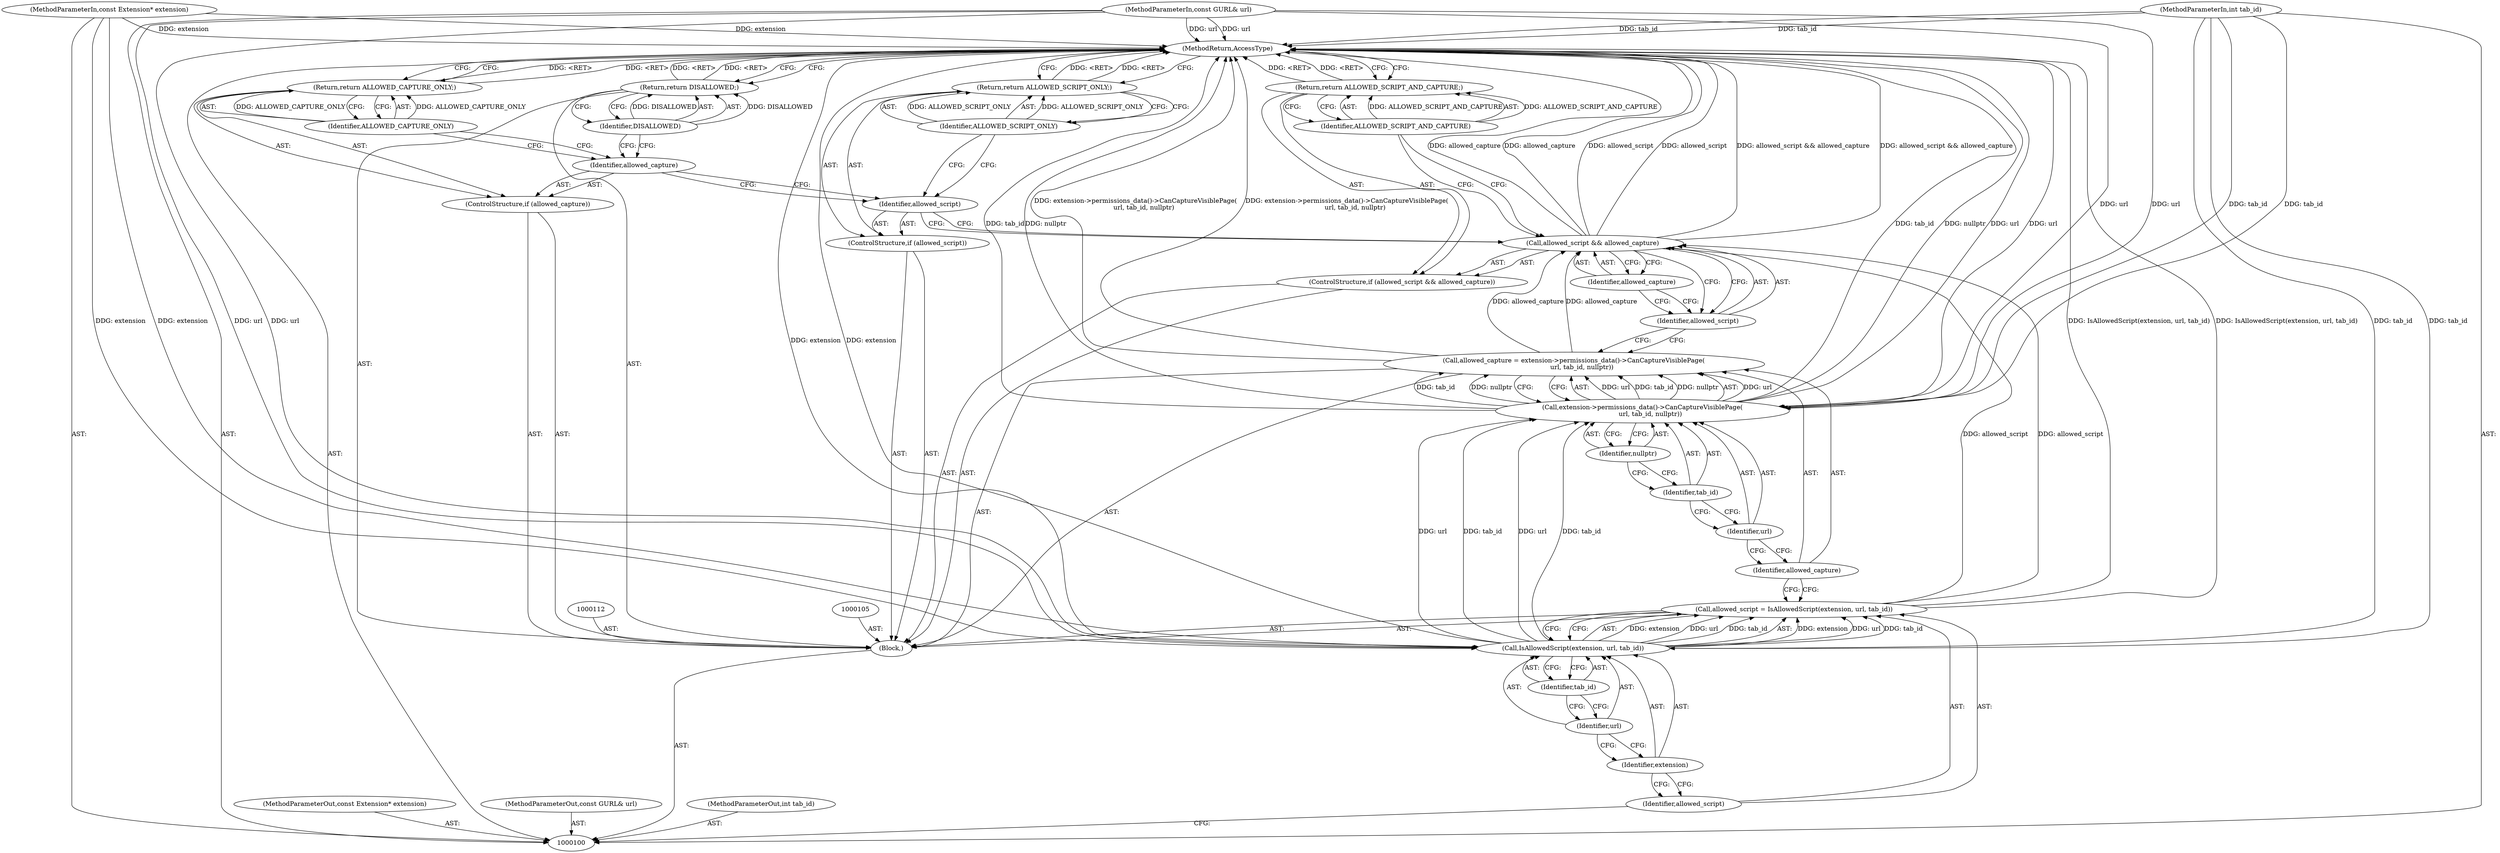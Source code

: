 digraph "1_Chrome_0660e08731fd42076d7242068e9eaed1482b14d5_4" {
"1000135" [label="(MethodReturn,AccessType)"];
"1000101" [label="(MethodParameterIn,const Extension* extension)"];
"1000166" [label="(MethodParameterOut,const Extension* extension)"];
"1000125" [label="(ControlStructure,if (allowed_script))"];
"1000126" [label="(Identifier,allowed_script)"];
"1000128" [label="(Identifier,ALLOWED_SCRIPT_ONLY)"];
"1000127" [label="(Return,return ALLOWED_SCRIPT_ONLY;)"];
"1000129" [label="(ControlStructure,if (allowed_capture))"];
"1000130" [label="(Identifier,allowed_capture)"];
"1000132" [label="(Identifier,ALLOWED_CAPTURE_ONLY)"];
"1000131" [label="(Return,return ALLOWED_CAPTURE_ONLY;)"];
"1000134" [label="(Identifier,DISALLOWED)"];
"1000133" [label="(Return,return DISALLOWED;)"];
"1000102" [label="(MethodParameterIn,const GURL& url)"];
"1000167" [label="(MethodParameterOut,const GURL& url)"];
"1000103" [label="(MethodParameterIn,int tab_id)"];
"1000168" [label="(MethodParameterOut,int tab_id)"];
"1000104" [label="(Block,)"];
"1000106" [label="(Call,allowed_script = IsAllowedScript(extension, url, tab_id))"];
"1000107" [label="(Identifier,allowed_script)"];
"1000108" [label="(Call,IsAllowedScript(extension, url, tab_id))"];
"1000109" [label="(Identifier,extension)"];
"1000110" [label="(Identifier,url)"];
"1000111" [label="(Identifier,tab_id)"];
"1000113" [label="(Call,allowed_capture = extension->permissions_data()->CanCaptureVisiblePage(\n        url, tab_id, nullptr))"];
"1000114" [label="(Identifier,allowed_capture)"];
"1000115" [label="(Call,extension->permissions_data()->CanCaptureVisiblePage(\n        url, tab_id, nullptr))"];
"1000117" [label="(Identifier,tab_id)"];
"1000118" [label="(Identifier,nullptr)"];
"1000116" [label="(Identifier,url)"];
"1000122" [label="(Identifier,allowed_capture)"];
"1000119" [label="(ControlStructure,if (allowed_script && allowed_capture))"];
"1000120" [label="(Call,allowed_script && allowed_capture)"];
"1000121" [label="(Identifier,allowed_script)"];
"1000124" [label="(Identifier,ALLOWED_SCRIPT_AND_CAPTURE)"];
"1000123" [label="(Return,return ALLOWED_SCRIPT_AND_CAPTURE;)"];
"1000135" -> "1000100"  [label="AST: "];
"1000135" -> "1000123"  [label="CFG: "];
"1000135" -> "1000127"  [label="CFG: "];
"1000135" -> "1000131"  [label="CFG: "];
"1000135" -> "1000133"  [label="CFG: "];
"1000115" -> "1000135"  [label="DDG: tab_id"];
"1000115" -> "1000135"  [label="DDG: nullptr"];
"1000115" -> "1000135"  [label="DDG: url"];
"1000106" -> "1000135"  [label="DDG: IsAllowedScript(extension, url, tab_id)"];
"1000103" -> "1000135"  [label="DDG: tab_id"];
"1000102" -> "1000135"  [label="DDG: url"];
"1000120" -> "1000135"  [label="DDG: allowed_capture"];
"1000120" -> "1000135"  [label="DDG: allowed_script"];
"1000120" -> "1000135"  [label="DDG: allowed_script && allowed_capture"];
"1000113" -> "1000135"  [label="DDG: extension->permissions_data()->CanCaptureVisiblePage(\n        url, tab_id, nullptr)"];
"1000101" -> "1000135"  [label="DDG: extension"];
"1000108" -> "1000135"  [label="DDG: extension"];
"1000127" -> "1000135"  [label="DDG: <RET>"];
"1000133" -> "1000135"  [label="DDG: <RET>"];
"1000131" -> "1000135"  [label="DDG: <RET>"];
"1000123" -> "1000135"  [label="DDG: <RET>"];
"1000101" -> "1000100"  [label="AST: "];
"1000101" -> "1000135"  [label="DDG: extension"];
"1000101" -> "1000108"  [label="DDG: extension"];
"1000166" -> "1000100"  [label="AST: "];
"1000125" -> "1000104"  [label="AST: "];
"1000126" -> "1000125"  [label="AST: "];
"1000127" -> "1000125"  [label="AST: "];
"1000126" -> "1000125"  [label="AST: "];
"1000126" -> "1000120"  [label="CFG: "];
"1000128" -> "1000126"  [label="CFG: "];
"1000130" -> "1000126"  [label="CFG: "];
"1000128" -> "1000127"  [label="AST: "];
"1000128" -> "1000126"  [label="CFG: "];
"1000127" -> "1000128"  [label="CFG: "];
"1000128" -> "1000127"  [label="DDG: ALLOWED_SCRIPT_ONLY"];
"1000127" -> "1000125"  [label="AST: "];
"1000127" -> "1000128"  [label="CFG: "];
"1000128" -> "1000127"  [label="AST: "];
"1000135" -> "1000127"  [label="CFG: "];
"1000127" -> "1000135"  [label="DDG: <RET>"];
"1000128" -> "1000127"  [label="DDG: ALLOWED_SCRIPT_ONLY"];
"1000129" -> "1000104"  [label="AST: "];
"1000130" -> "1000129"  [label="AST: "];
"1000131" -> "1000129"  [label="AST: "];
"1000130" -> "1000129"  [label="AST: "];
"1000130" -> "1000126"  [label="CFG: "];
"1000132" -> "1000130"  [label="CFG: "];
"1000134" -> "1000130"  [label="CFG: "];
"1000132" -> "1000131"  [label="AST: "];
"1000132" -> "1000130"  [label="CFG: "];
"1000131" -> "1000132"  [label="CFG: "];
"1000132" -> "1000131"  [label="DDG: ALLOWED_CAPTURE_ONLY"];
"1000131" -> "1000129"  [label="AST: "];
"1000131" -> "1000132"  [label="CFG: "];
"1000132" -> "1000131"  [label="AST: "];
"1000135" -> "1000131"  [label="CFG: "];
"1000131" -> "1000135"  [label="DDG: <RET>"];
"1000132" -> "1000131"  [label="DDG: ALLOWED_CAPTURE_ONLY"];
"1000134" -> "1000133"  [label="AST: "];
"1000134" -> "1000130"  [label="CFG: "];
"1000133" -> "1000134"  [label="CFG: "];
"1000134" -> "1000133"  [label="DDG: DISALLOWED"];
"1000133" -> "1000104"  [label="AST: "];
"1000133" -> "1000134"  [label="CFG: "];
"1000134" -> "1000133"  [label="AST: "];
"1000135" -> "1000133"  [label="CFG: "];
"1000133" -> "1000135"  [label="DDG: <RET>"];
"1000134" -> "1000133"  [label="DDG: DISALLOWED"];
"1000102" -> "1000100"  [label="AST: "];
"1000102" -> "1000135"  [label="DDG: url"];
"1000102" -> "1000108"  [label="DDG: url"];
"1000102" -> "1000115"  [label="DDG: url"];
"1000167" -> "1000100"  [label="AST: "];
"1000103" -> "1000100"  [label="AST: "];
"1000103" -> "1000135"  [label="DDG: tab_id"];
"1000103" -> "1000108"  [label="DDG: tab_id"];
"1000103" -> "1000115"  [label="DDG: tab_id"];
"1000168" -> "1000100"  [label="AST: "];
"1000104" -> "1000100"  [label="AST: "];
"1000105" -> "1000104"  [label="AST: "];
"1000106" -> "1000104"  [label="AST: "];
"1000112" -> "1000104"  [label="AST: "];
"1000113" -> "1000104"  [label="AST: "];
"1000119" -> "1000104"  [label="AST: "];
"1000125" -> "1000104"  [label="AST: "];
"1000129" -> "1000104"  [label="AST: "];
"1000133" -> "1000104"  [label="AST: "];
"1000106" -> "1000104"  [label="AST: "];
"1000106" -> "1000108"  [label="CFG: "];
"1000107" -> "1000106"  [label="AST: "];
"1000108" -> "1000106"  [label="AST: "];
"1000114" -> "1000106"  [label="CFG: "];
"1000106" -> "1000135"  [label="DDG: IsAllowedScript(extension, url, tab_id)"];
"1000108" -> "1000106"  [label="DDG: extension"];
"1000108" -> "1000106"  [label="DDG: url"];
"1000108" -> "1000106"  [label="DDG: tab_id"];
"1000106" -> "1000120"  [label="DDG: allowed_script"];
"1000107" -> "1000106"  [label="AST: "];
"1000107" -> "1000100"  [label="CFG: "];
"1000109" -> "1000107"  [label="CFG: "];
"1000108" -> "1000106"  [label="AST: "];
"1000108" -> "1000111"  [label="CFG: "];
"1000109" -> "1000108"  [label="AST: "];
"1000110" -> "1000108"  [label="AST: "];
"1000111" -> "1000108"  [label="AST: "];
"1000106" -> "1000108"  [label="CFG: "];
"1000108" -> "1000135"  [label="DDG: extension"];
"1000108" -> "1000106"  [label="DDG: extension"];
"1000108" -> "1000106"  [label="DDG: url"];
"1000108" -> "1000106"  [label="DDG: tab_id"];
"1000101" -> "1000108"  [label="DDG: extension"];
"1000102" -> "1000108"  [label="DDG: url"];
"1000103" -> "1000108"  [label="DDG: tab_id"];
"1000108" -> "1000115"  [label="DDG: url"];
"1000108" -> "1000115"  [label="DDG: tab_id"];
"1000109" -> "1000108"  [label="AST: "];
"1000109" -> "1000107"  [label="CFG: "];
"1000110" -> "1000109"  [label="CFG: "];
"1000110" -> "1000108"  [label="AST: "];
"1000110" -> "1000109"  [label="CFG: "];
"1000111" -> "1000110"  [label="CFG: "];
"1000111" -> "1000108"  [label="AST: "];
"1000111" -> "1000110"  [label="CFG: "];
"1000108" -> "1000111"  [label="CFG: "];
"1000113" -> "1000104"  [label="AST: "];
"1000113" -> "1000115"  [label="CFG: "];
"1000114" -> "1000113"  [label="AST: "];
"1000115" -> "1000113"  [label="AST: "];
"1000121" -> "1000113"  [label="CFG: "];
"1000113" -> "1000135"  [label="DDG: extension->permissions_data()->CanCaptureVisiblePage(\n        url, tab_id, nullptr)"];
"1000115" -> "1000113"  [label="DDG: url"];
"1000115" -> "1000113"  [label="DDG: tab_id"];
"1000115" -> "1000113"  [label="DDG: nullptr"];
"1000113" -> "1000120"  [label="DDG: allowed_capture"];
"1000114" -> "1000113"  [label="AST: "];
"1000114" -> "1000106"  [label="CFG: "];
"1000116" -> "1000114"  [label="CFG: "];
"1000115" -> "1000113"  [label="AST: "];
"1000115" -> "1000118"  [label="CFG: "];
"1000116" -> "1000115"  [label="AST: "];
"1000117" -> "1000115"  [label="AST: "];
"1000118" -> "1000115"  [label="AST: "];
"1000113" -> "1000115"  [label="CFG: "];
"1000115" -> "1000135"  [label="DDG: tab_id"];
"1000115" -> "1000135"  [label="DDG: nullptr"];
"1000115" -> "1000135"  [label="DDG: url"];
"1000115" -> "1000113"  [label="DDG: url"];
"1000115" -> "1000113"  [label="DDG: tab_id"];
"1000115" -> "1000113"  [label="DDG: nullptr"];
"1000108" -> "1000115"  [label="DDG: url"];
"1000108" -> "1000115"  [label="DDG: tab_id"];
"1000102" -> "1000115"  [label="DDG: url"];
"1000103" -> "1000115"  [label="DDG: tab_id"];
"1000117" -> "1000115"  [label="AST: "];
"1000117" -> "1000116"  [label="CFG: "];
"1000118" -> "1000117"  [label="CFG: "];
"1000118" -> "1000115"  [label="AST: "];
"1000118" -> "1000117"  [label="CFG: "];
"1000115" -> "1000118"  [label="CFG: "];
"1000116" -> "1000115"  [label="AST: "];
"1000116" -> "1000114"  [label="CFG: "];
"1000117" -> "1000116"  [label="CFG: "];
"1000122" -> "1000120"  [label="AST: "];
"1000122" -> "1000121"  [label="CFG: "];
"1000120" -> "1000122"  [label="CFG: "];
"1000119" -> "1000104"  [label="AST: "];
"1000120" -> "1000119"  [label="AST: "];
"1000123" -> "1000119"  [label="AST: "];
"1000120" -> "1000119"  [label="AST: "];
"1000120" -> "1000121"  [label="CFG: "];
"1000120" -> "1000122"  [label="CFG: "];
"1000121" -> "1000120"  [label="AST: "];
"1000122" -> "1000120"  [label="AST: "];
"1000124" -> "1000120"  [label="CFG: "];
"1000126" -> "1000120"  [label="CFG: "];
"1000120" -> "1000135"  [label="DDG: allowed_capture"];
"1000120" -> "1000135"  [label="DDG: allowed_script"];
"1000120" -> "1000135"  [label="DDG: allowed_script && allowed_capture"];
"1000106" -> "1000120"  [label="DDG: allowed_script"];
"1000113" -> "1000120"  [label="DDG: allowed_capture"];
"1000121" -> "1000120"  [label="AST: "];
"1000121" -> "1000113"  [label="CFG: "];
"1000122" -> "1000121"  [label="CFG: "];
"1000120" -> "1000121"  [label="CFG: "];
"1000124" -> "1000123"  [label="AST: "];
"1000124" -> "1000120"  [label="CFG: "];
"1000123" -> "1000124"  [label="CFG: "];
"1000124" -> "1000123"  [label="DDG: ALLOWED_SCRIPT_AND_CAPTURE"];
"1000123" -> "1000119"  [label="AST: "];
"1000123" -> "1000124"  [label="CFG: "];
"1000124" -> "1000123"  [label="AST: "];
"1000135" -> "1000123"  [label="CFG: "];
"1000123" -> "1000135"  [label="DDG: <RET>"];
"1000124" -> "1000123"  [label="DDG: ALLOWED_SCRIPT_AND_CAPTURE"];
}
